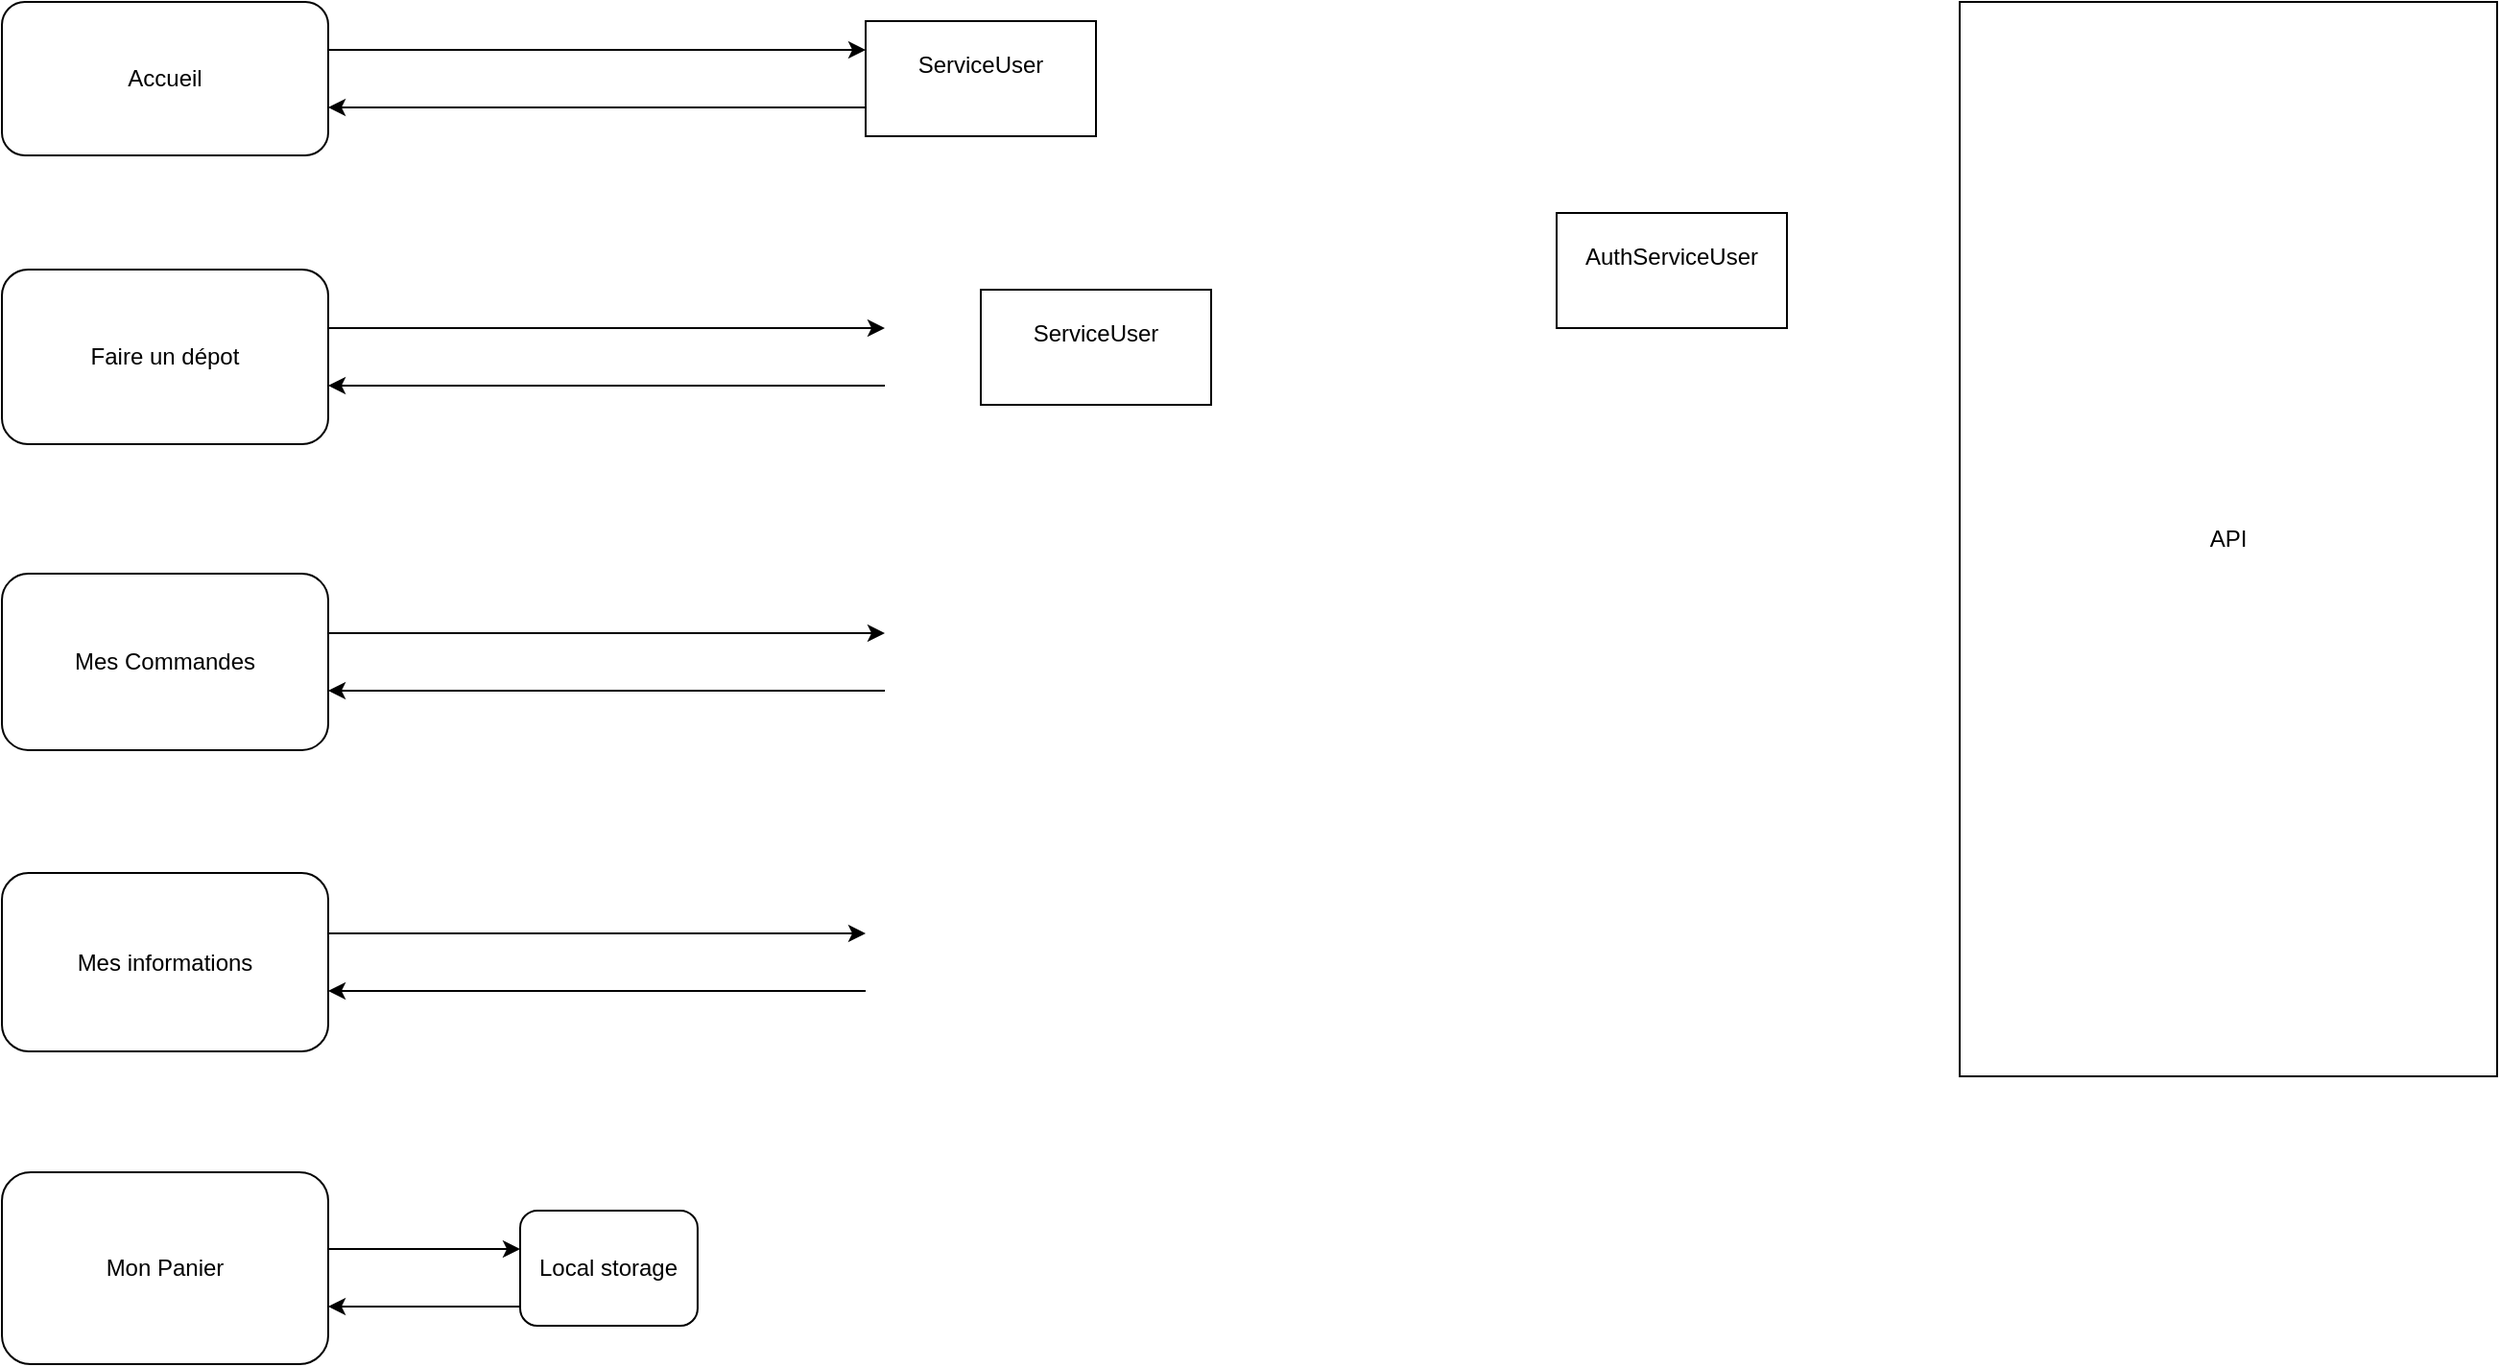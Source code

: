<mxfile version="24.5.3" type="device">
  <diagram id="prtHgNgQTEPvFCAcTncT" name="Page-1">
    <mxGraphModel dx="1418" dy="838" grid="1" gridSize="10" guides="1" tooltips="1" connect="1" arrows="1" fold="1" page="1" pageScale="1" pageWidth="1169" pageHeight="827" math="0" shadow="0">
      <root>
        <mxCell id="0" />
        <mxCell id="1" parent="0" />
        <mxCell id="yVkFQ0f7u4mM8KmoN2Ii-14" value="Accueil" style="rounded=1;whiteSpace=wrap;html=1;flipV=1;flipH=0;" parent="1" vertex="1">
          <mxGeometry x="90" y="40" width="170" height="80" as="geometry" />
        </mxCell>
        <mxCell id="yVkFQ0f7u4mM8KmoN2Ii-15" value="Faire un dépot" style="rounded=1;whiteSpace=wrap;html=1;flipV=1;flipH=0;" parent="1" vertex="1">
          <mxGeometry x="90" y="179.5" width="170" height="91" as="geometry" />
        </mxCell>
        <mxCell id="yVkFQ0f7u4mM8KmoN2Ii-16" value="Mes Commandes" style="rounded=1;whiteSpace=wrap;html=1;flipV=1;flipH=0;" parent="1" vertex="1">
          <mxGeometry x="90" y="338" width="170" height="92" as="geometry" />
        </mxCell>
        <mxCell id="yVkFQ0f7u4mM8KmoN2Ii-17" value="Mes informations" style="rounded=1;whiteSpace=wrap;html=1;flipV=1;flipH=0;" parent="1" vertex="1">
          <mxGeometry x="90" y="494" width="170" height="93" as="geometry" />
        </mxCell>
        <mxCell id="yVkFQ0f7u4mM8KmoN2Ii-18" value="Mon Panier" style="rounded=1;whiteSpace=wrap;html=1;flipV=1;flipH=0;" parent="1" vertex="1">
          <mxGeometry x="90" y="650" width="170" height="100" as="geometry" />
        </mxCell>
        <mxCell id="yVkFQ0f7u4mM8KmoN2Ii-32" value="API" style="rounded=0;whiteSpace=wrap;html=1;" parent="1" vertex="1">
          <mxGeometry x="1110" y="40" width="280" height="560" as="geometry" />
        </mxCell>
        <mxCell id="yVkFQ0f7u4mM8KmoN2Ii-46" value="" style="group" parent="1" vertex="1" connectable="0">
          <mxGeometry x="260" y="65" width="280" height="30" as="geometry" />
        </mxCell>
        <mxCell id="yVkFQ0f7u4mM8KmoN2Ii-44" value="" style="endArrow=classic;html=1;rounded=0;" parent="yVkFQ0f7u4mM8KmoN2Ii-46" edge="1">
          <mxGeometry width="50" height="50" relative="1" as="geometry">
            <mxPoint as="sourcePoint" />
            <mxPoint x="280" as="targetPoint" />
          </mxGeometry>
        </mxCell>
        <mxCell id="yVkFQ0f7u4mM8KmoN2Ii-45" value="" style="endArrow=classic;html=1;rounded=0;" parent="yVkFQ0f7u4mM8KmoN2Ii-46" edge="1">
          <mxGeometry width="50" height="50" relative="1" as="geometry">
            <mxPoint x="280" y="30" as="sourcePoint" />
            <mxPoint y="30" as="targetPoint" />
          </mxGeometry>
        </mxCell>
        <mxCell id="yVkFQ0f7u4mM8KmoN2Ii-47" value="" style="group" parent="1" vertex="1" connectable="0">
          <mxGeometry x="260" y="369" width="290" height="30" as="geometry" />
        </mxCell>
        <mxCell id="yVkFQ0f7u4mM8KmoN2Ii-48" value="" style="endArrow=classic;html=1;rounded=0;" parent="yVkFQ0f7u4mM8KmoN2Ii-47" edge="1">
          <mxGeometry width="50" height="50" relative="1" as="geometry">
            <mxPoint as="sourcePoint" />
            <mxPoint x="290" as="targetPoint" />
          </mxGeometry>
        </mxCell>
        <mxCell id="yVkFQ0f7u4mM8KmoN2Ii-49" value="" style="endArrow=classic;html=1;rounded=0;" parent="yVkFQ0f7u4mM8KmoN2Ii-47" edge="1">
          <mxGeometry width="50" height="50" relative="1" as="geometry">
            <mxPoint x="290" y="30" as="sourcePoint" />
            <mxPoint y="30" as="targetPoint" />
          </mxGeometry>
        </mxCell>
        <mxCell id="yVkFQ0f7u4mM8KmoN2Ii-51" value="" style="group" parent="1" vertex="1" connectable="0">
          <mxGeometry x="260" y="525.5" width="280" height="30" as="geometry" />
        </mxCell>
        <mxCell id="yVkFQ0f7u4mM8KmoN2Ii-52" value="" style="endArrow=classic;html=1;rounded=0;" parent="yVkFQ0f7u4mM8KmoN2Ii-51" edge="1">
          <mxGeometry width="50" height="50" relative="1" as="geometry">
            <mxPoint as="sourcePoint" />
            <mxPoint x="280" as="targetPoint" />
          </mxGeometry>
        </mxCell>
        <mxCell id="yVkFQ0f7u4mM8KmoN2Ii-53" value="" style="endArrow=classic;html=1;rounded=0;" parent="yVkFQ0f7u4mM8KmoN2Ii-51" edge="1">
          <mxGeometry width="50" height="50" relative="1" as="geometry">
            <mxPoint x="280" y="30" as="sourcePoint" />
            <mxPoint y="30" as="targetPoint" />
          </mxGeometry>
        </mxCell>
        <mxCell id="yVkFQ0f7u4mM8KmoN2Ii-54" value="" style="group" parent="1" vertex="1" connectable="0">
          <mxGeometry x="260" y="690" width="110" height="45" as="geometry" />
        </mxCell>
        <mxCell id="yVkFQ0f7u4mM8KmoN2Ii-55" value="" style="endArrow=classic;html=1;rounded=0;" parent="yVkFQ0f7u4mM8KmoN2Ii-54" edge="1">
          <mxGeometry width="50" height="50" relative="1" as="geometry">
            <mxPoint as="sourcePoint" />
            <mxPoint x="100" as="targetPoint" />
          </mxGeometry>
        </mxCell>
        <mxCell id="yVkFQ0f7u4mM8KmoN2Ii-56" value="" style="endArrow=classic;html=1;rounded=0;" parent="yVkFQ0f7u4mM8KmoN2Ii-54" edge="1">
          <mxGeometry width="50" height="50" relative="1" as="geometry">
            <mxPoint x="100" y="30" as="sourcePoint" />
            <mxPoint y="30" as="targetPoint" />
          </mxGeometry>
        </mxCell>
        <mxCell id="yVkFQ0f7u4mM8KmoN2Ii-57" value="" style="group" parent="1" vertex="1" connectable="0">
          <mxGeometry x="260" y="210" width="290" height="30" as="geometry" />
        </mxCell>
        <mxCell id="yVkFQ0f7u4mM8KmoN2Ii-58" value="" style="endArrow=classic;html=1;rounded=0;" parent="yVkFQ0f7u4mM8KmoN2Ii-57" edge="1">
          <mxGeometry width="50" height="50" relative="1" as="geometry">
            <mxPoint as="sourcePoint" />
            <mxPoint x="290" as="targetPoint" />
          </mxGeometry>
        </mxCell>
        <mxCell id="yVkFQ0f7u4mM8KmoN2Ii-59" value="" style="endArrow=classic;html=1;rounded=0;" parent="yVkFQ0f7u4mM8KmoN2Ii-57" edge="1">
          <mxGeometry width="50" height="50" relative="1" as="geometry">
            <mxPoint x="290" y="30" as="sourcePoint" />
            <mxPoint y="30" as="targetPoint" />
          </mxGeometry>
        </mxCell>
        <mxCell id="yVkFQ0f7u4mM8KmoN2Ii-60" value="ServiceUser&lt;div&gt;&lt;br&gt;&lt;/div&gt;" style="rounded=0;whiteSpace=wrap;html=1;" parent="1" vertex="1">
          <mxGeometry x="540" y="50" width="120" height="60" as="geometry" />
        </mxCell>
        <mxCell id="VtL6Kuu4DD_UpLGm5nZp-1" value="ServiceUser&lt;div&gt;&lt;br&gt;&lt;/div&gt;" style="rounded=0;whiteSpace=wrap;html=1;" vertex="1" parent="1">
          <mxGeometry x="600" y="190" width="120" height="60" as="geometry" />
        </mxCell>
        <mxCell id="VtL6Kuu4DD_UpLGm5nZp-2" value="AuthServiceUser&lt;div&gt;&lt;br&gt;&lt;/div&gt;" style="rounded=0;whiteSpace=wrap;html=1;" vertex="1" parent="1">
          <mxGeometry x="900" y="150" width="120" height="60" as="geometry" />
        </mxCell>
        <mxCell id="yVkFQ0f7u4mM8KmoN2Ii-50" value="Local storage" style="rounded=1;whiteSpace=wrap;html=1;" parent="1" vertex="1">
          <mxGeometry x="360" y="670" width="92.46" height="60" as="geometry" />
        </mxCell>
      </root>
    </mxGraphModel>
  </diagram>
</mxfile>
